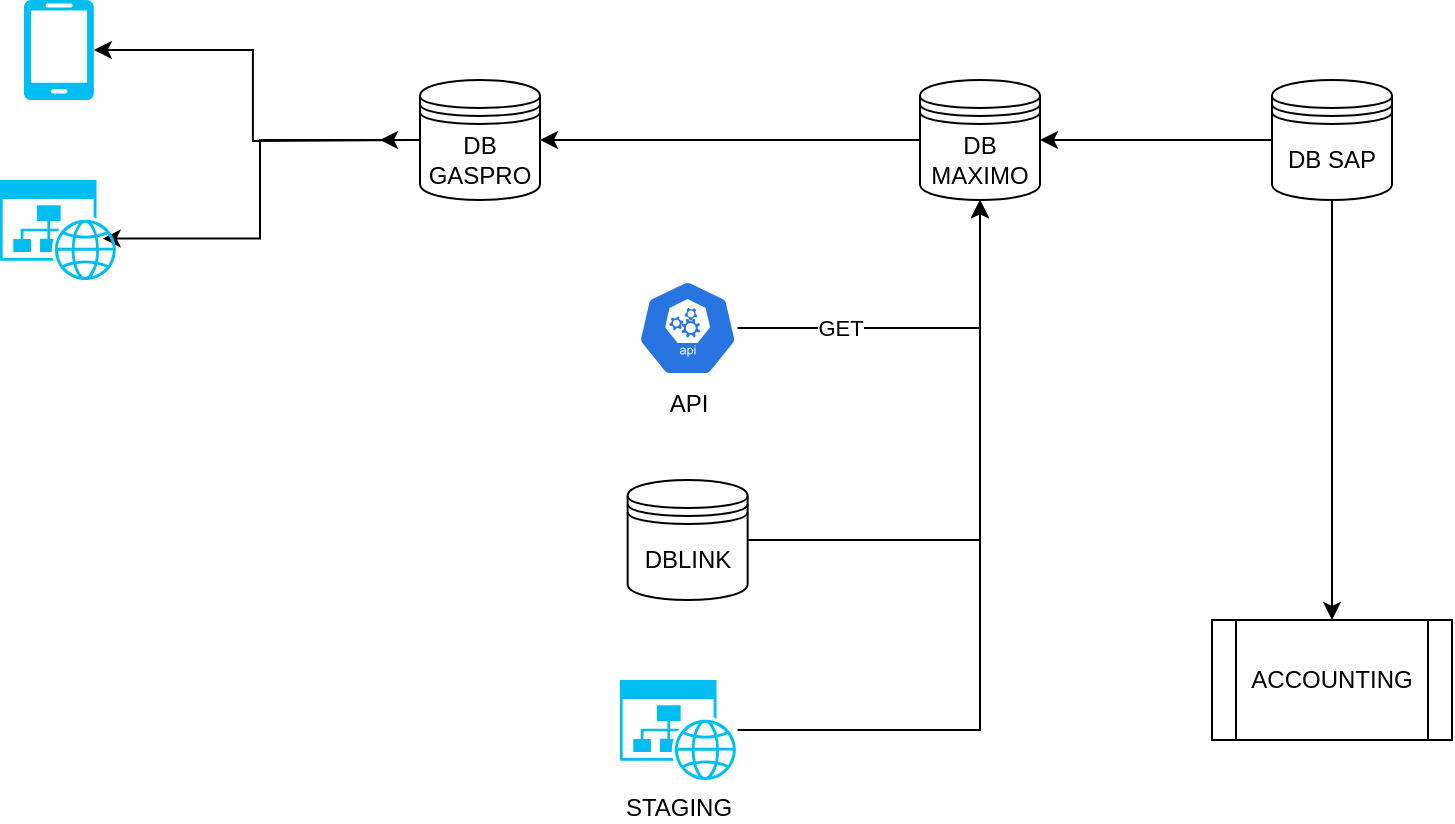 <mxfile version="20.7.4" type="github">
  <diagram id="iBsGuV9F1PI5YYrsjZtH" name="Page-1">
    <mxGraphModel dx="788" dy="401" grid="1" gridSize="10" guides="1" tooltips="1" connect="1" arrows="1" fold="1" page="1" pageScale="1" pageWidth="850" pageHeight="1100" math="0" shadow="0">
      <root>
        <mxCell id="0" />
        <mxCell id="1" parent="0" />
        <mxCell id="--gUQ8pjljUalN7oCMz1-12" style="edgeStyle=orthogonalEdgeStyle;rounded=0;orthogonalLoop=1;jettySize=auto;html=1;entryX=0.873;entryY=0.586;entryDx=0;entryDy=0;entryPerimeter=0;" edge="1" parent="1" target="--gUQ8pjljUalN7oCMz1-11">
          <mxGeometry relative="1" as="geometry">
            <mxPoint x="226" y="140.032" as="sourcePoint" />
            <mxPoint x="81.996" y="190" as="targetPoint" />
            <Array as="points">
              <mxPoint x="150" y="140" />
              <mxPoint x="150" y="189" />
            </Array>
          </mxGeometry>
        </mxCell>
        <mxCell id="--gUQ8pjljUalN7oCMz1-14" style="edgeStyle=orthogonalEdgeStyle;rounded=0;orthogonalLoop=1;jettySize=auto;html=1;entryX=1;entryY=0.5;entryDx=0;entryDy=0;entryPerimeter=0;" edge="1" parent="1" target="--gUQ8pjljUalN7oCMz1-10">
          <mxGeometry relative="1" as="geometry">
            <mxPoint x="226" y="140.032" as="sourcePoint" />
          </mxGeometry>
        </mxCell>
        <mxCell id="--gUQ8pjljUalN7oCMz1-6" value="ACCOUNTING" style="shape=process;whiteSpace=wrap;html=1;backgroundOutline=1;" vertex="1" parent="1">
          <mxGeometry x="626" y="380" width="120" height="60" as="geometry" />
        </mxCell>
        <mxCell id="--gUQ8pjljUalN7oCMz1-10" value="" style="verticalLabelPosition=bottom;html=1;verticalAlign=top;align=center;strokeColor=none;fillColor=#00BEF2;shape=mxgraph.azure.mobile;pointerEvents=1;" vertex="1" parent="1">
          <mxGeometry x="31.91" y="70" width="35" height="50" as="geometry" />
        </mxCell>
        <mxCell id="--gUQ8pjljUalN7oCMz1-11" value="" style="verticalLabelPosition=bottom;html=1;verticalAlign=top;align=center;strokeColor=none;fillColor=#00BEF2;shape=mxgraph.azure.website_generic;pointerEvents=1;" vertex="1" parent="1">
          <mxGeometry x="20" y="160" width="58.82" height="50" as="geometry" />
        </mxCell>
        <mxCell id="--gUQ8pjljUalN7oCMz1-32" style="edgeStyle=orthogonalEdgeStyle;rounded=0;orthogonalLoop=1;jettySize=auto;html=1;entryX=0.5;entryY=1;entryDx=0;entryDy=0;" edge="1" parent="1" source="--gUQ8pjljUalN7oCMz1-15" target="--gUQ8pjljUalN7oCMz1-23">
          <mxGeometry relative="1" as="geometry" />
        </mxCell>
        <mxCell id="--gUQ8pjljUalN7oCMz1-33" value="GET" style="edgeLabel;html=1;align=center;verticalAlign=middle;resizable=0;points=[];" vertex="1" connectable="0" parent="--gUQ8pjljUalN7oCMz1-32">
          <mxGeometry x="-0.743" y="1" relative="1" as="geometry">
            <mxPoint x="27" y="1" as="offset" />
          </mxGeometry>
        </mxCell>
        <mxCell id="--gUQ8pjljUalN7oCMz1-15" value="API" style="sketch=0;html=1;dashed=0;whitespace=wrap;fillColor=#2875E2;strokeColor=#ffffff;points=[[0.005,0.63,0],[0.1,0.2,0],[0.9,0.2,0],[0.5,0,0],[0.995,0.63,0],[0.72,0.99,0],[0.5,1,0],[0.28,0.99,0]];verticalLabelPosition=bottom;align=center;verticalAlign=top;shape=mxgraph.kubernetes.icon;prIcon=api" vertex="1" parent="1">
          <mxGeometry x="338.82" y="210" width="50" height="48" as="geometry" />
        </mxCell>
        <mxCell id="--gUQ8pjljUalN7oCMz1-18" style="edgeStyle=orthogonalEdgeStyle;rounded=0;orthogonalLoop=1;jettySize=auto;html=1;entryX=0.5;entryY=1;entryDx=0;entryDy=0;" edge="1" parent="1" source="--gUQ8pjljUalN7oCMz1-17" target="--gUQ8pjljUalN7oCMz1-23">
          <mxGeometry relative="1" as="geometry">
            <mxPoint x="336" y="180" as="targetPoint" />
          </mxGeometry>
        </mxCell>
        <mxCell id="--gUQ8pjljUalN7oCMz1-17" value="STAGING" style="verticalLabelPosition=bottom;html=1;verticalAlign=top;align=center;strokeColor=none;fillColor=#00BEF2;shape=mxgraph.azure.website_generic;pointerEvents=1;" vertex="1" parent="1">
          <mxGeometry x="330" y="410" width="58.82" height="50" as="geometry" />
        </mxCell>
        <mxCell id="--gUQ8pjljUalN7oCMz1-22" style="edgeStyle=orthogonalEdgeStyle;rounded=0;orthogonalLoop=1;jettySize=auto;html=1;exitX=0;exitY=0.5;exitDx=0;exitDy=0;" edge="1" parent="1" source="--gUQ8pjljUalN7oCMz1-20">
          <mxGeometry relative="1" as="geometry">
            <mxPoint x="210" y="140.29" as="targetPoint" />
          </mxGeometry>
        </mxCell>
        <mxCell id="--gUQ8pjljUalN7oCMz1-20" value="DB GASPRO" style="shape=datastore;whiteSpace=wrap;html=1;" vertex="1" parent="1">
          <mxGeometry x="230" y="110" width="60" height="60" as="geometry" />
        </mxCell>
        <mxCell id="--gUQ8pjljUalN7oCMz1-24" style="edgeStyle=orthogonalEdgeStyle;rounded=0;orthogonalLoop=1;jettySize=auto;html=1;" edge="1" parent="1" source="--gUQ8pjljUalN7oCMz1-23" target="--gUQ8pjljUalN7oCMz1-20">
          <mxGeometry relative="1" as="geometry" />
        </mxCell>
        <mxCell id="--gUQ8pjljUalN7oCMz1-23" value="DB MAXIMO" style="shape=datastore;whiteSpace=wrap;html=1;" vertex="1" parent="1">
          <mxGeometry x="480" y="110" width="60" height="60" as="geometry" />
        </mxCell>
        <mxCell id="--gUQ8pjljUalN7oCMz1-26" style="edgeStyle=orthogonalEdgeStyle;rounded=0;orthogonalLoop=1;jettySize=auto;html=1;" edge="1" parent="1" source="--gUQ8pjljUalN7oCMz1-25" target="--gUQ8pjljUalN7oCMz1-6">
          <mxGeometry relative="1" as="geometry" />
        </mxCell>
        <mxCell id="--gUQ8pjljUalN7oCMz1-27" style="edgeStyle=orthogonalEdgeStyle;rounded=0;orthogonalLoop=1;jettySize=auto;html=1;entryX=1;entryY=0.5;entryDx=0;entryDy=0;" edge="1" parent="1" source="--gUQ8pjljUalN7oCMz1-25" target="--gUQ8pjljUalN7oCMz1-23">
          <mxGeometry relative="1" as="geometry" />
        </mxCell>
        <mxCell id="--gUQ8pjljUalN7oCMz1-25" value="DB SAP" style="shape=datastore;whiteSpace=wrap;html=1;" vertex="1" parent="1">
          <mxGeometry x="656" y="110" width="60" height="60" as="geometry" />
        </mxCell>
        <mxCell id="--gUQ8pjljUalN7oCMz1-29" style="edgeStyle=orthogonalEdgeStyle;rounded=0;orthogonalLoop=1;jettySize=auto;html=1;entryX=0.5;entryY=1;entryDx=0;entryDy=0;" edge="1" parent="1" source="--gUQ8pjljUalN7oCMz1-28" target="--gUQ8pjljUalN7oCMz1-23">
          <mxGeometry relative="1" as="geometry">
            <mxPoint x="340" y="170" as="targetPoint" />
          </mxGeometry>
        </mxCell>
        <mxCell id="--gUQ8pjljUalN7oCMz1-28" value="DBLINK" style="shape=datastore;whiteSpace=wrap;html=1;" vertex="1" parent="1">
          <mxGeometry x="333.82" y="310" width="60" height="60" as="geometry" />
        </mxCell>
      </root>
    </mxGraphModel>
  </diagram>
</mxfile>
